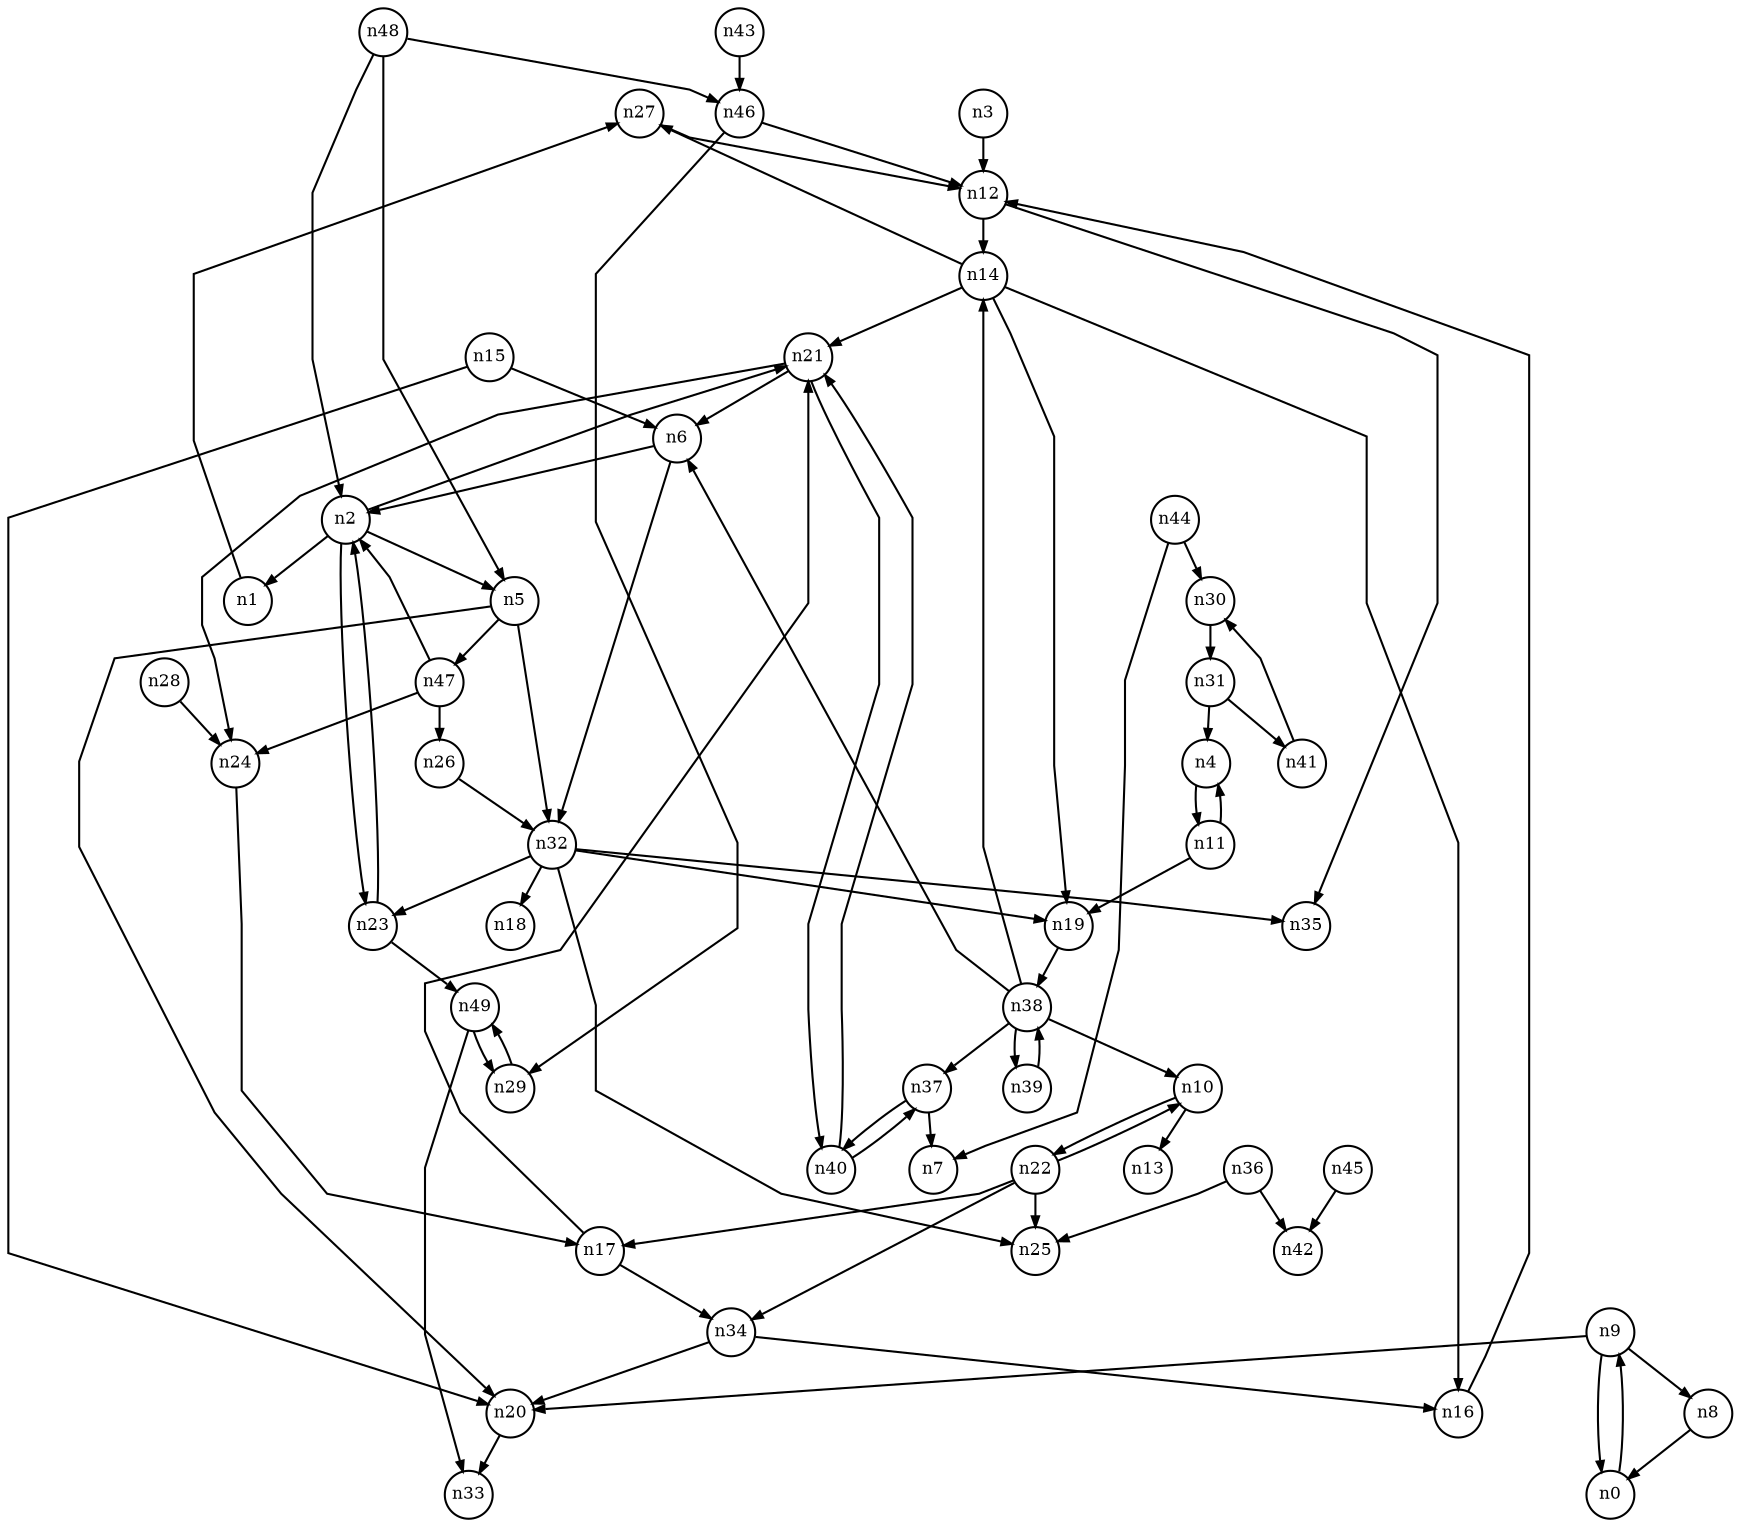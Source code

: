 digraph G{
splines=polyline;
ranksep=0.22;
nodesep=0.22;
nodesize=0.16;
fontsize=8
edge [arrowsize=0.5]
node [fontsize=8 shape=circle width=0.32 fixedsize=shape];

n27 -> n12
n1 -> n27
n2 -> n1
n2 -> n5
n2 -> n21
n2 -> n23
n5 -> n20
n5 -> n32
n5 -> n47
n21 -> n6
n21 -> n24
n21 -> n40
n12 -> n35
n12 -> n14
n3 -> n12
n20 -> n33
n32 -> n18
n32 -> n19
n32 -> n25
n32 -> n35
n32 -> n23
n6 -> n32
n6 -> n2
n0 -> n9
n8 -> n0
n9 -> n0
n9 -> n8
n9 -> n20
n10 -> n13
n10 -> n22
n4 -> n11
n11 -> n4
n11 -> n19
n19 -> n38
n16 -> n12
n14 -> n16
n14 -> n19
n14 -> n21
n14 -> n27
n15 -> n6
n15 -> n20
n17 -> n21
n17 -> n34
n34 -> n16
n34 -> n20
n24 -> n17
n22 -> n10
n22 -> n17
n22 -> n25
n22 -> n34
n23 -> n2
n23 -> n49
n49 -> n29
n49 -> n33
n26 -> n32
n28 -> n24
n31 -> n4
n31 -> n41
n30 -> n31
n41 -> n30
n36 -> n25
n36 -> n42
n37 -> n7
n37 -> n40
n38 -> n6
n38 -> n10
n38 -> n14
n38 -> n37
n38 -> n39
n39 -> n38
n40 -> n21
n40 -> n37
n46 -> n12
n46 -> n29
n43 -> n46
n44 -> n7
n44 -> n30
n45 -> n42
n29 -> n49
n47 -> n2
n47 -> n24
n47 -> n26
n48 -> n2
n48 -> n5
n48 -> n46
}
